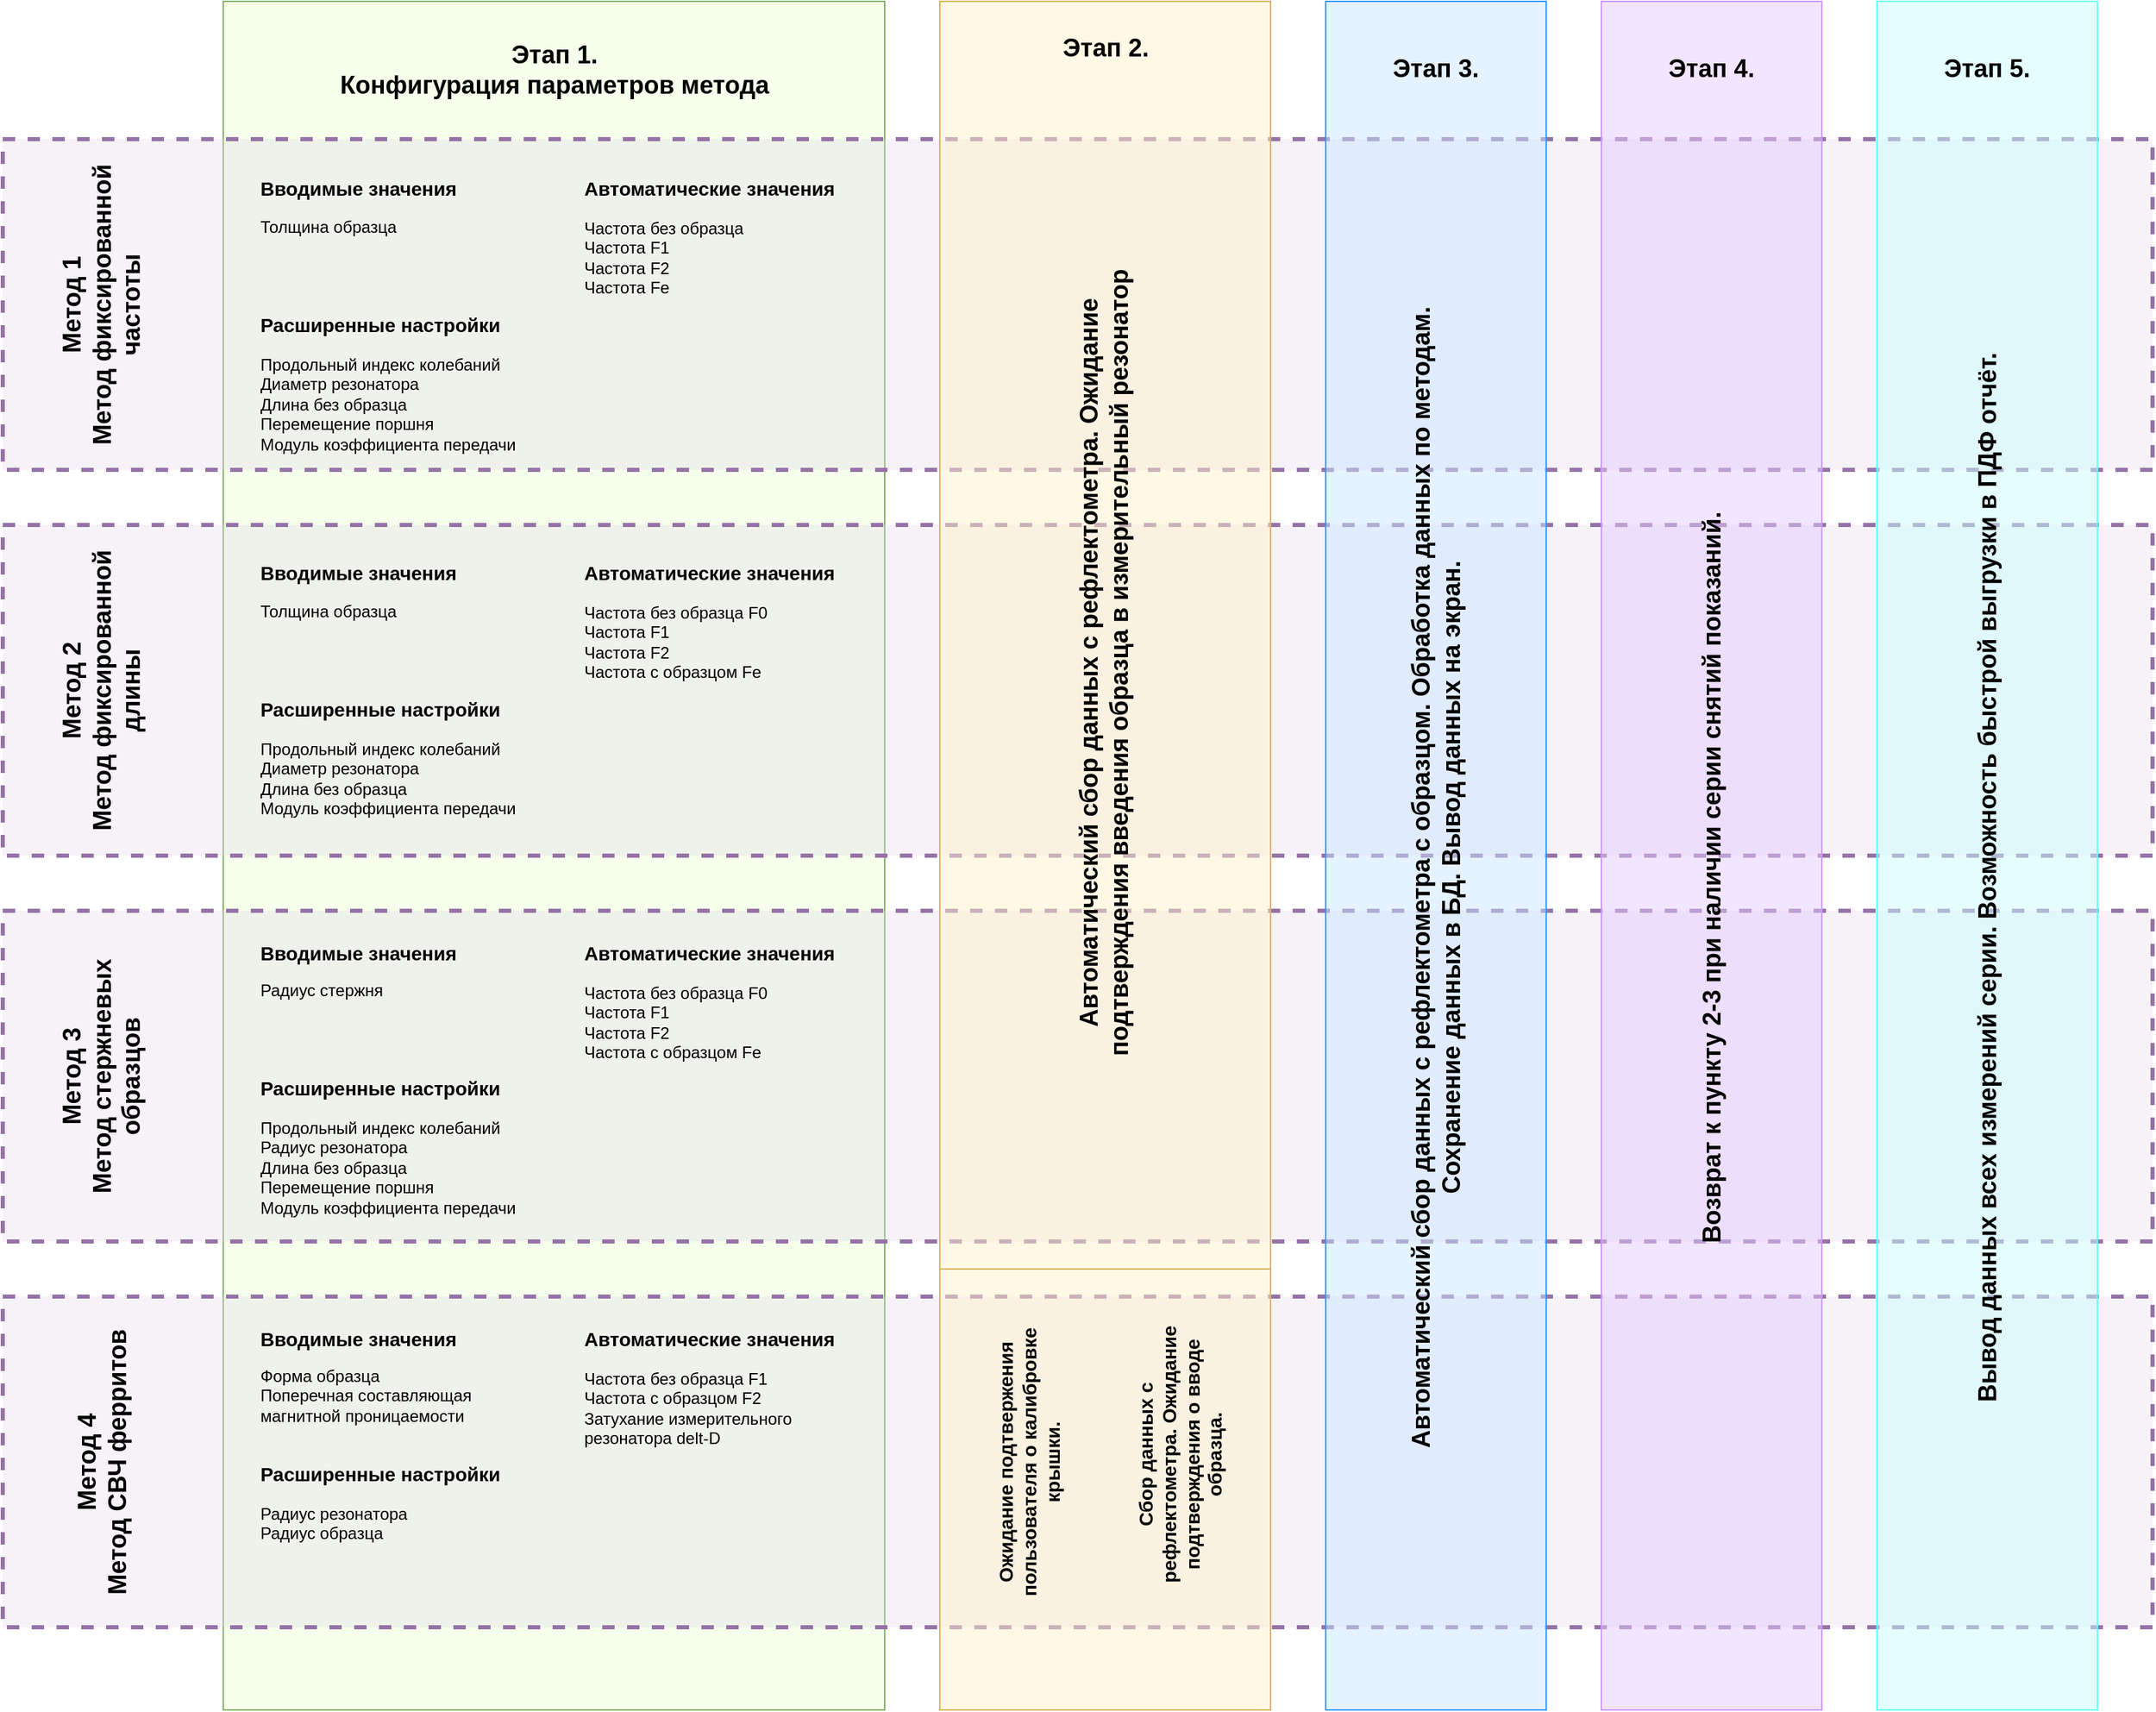 <mxfile version="24.9.1">
  <diagram name="Страница — 1" id="TvHhEs-G3YCBY6WP7gKi">
    <mxGraphModel dx="2049" dy="1130" grid="1" gridSize="10" guides="1" tooltips="1" connect="1" arrows="1" fold="1" page="1" pageScale="1" pageWidth="1654" pageHeight="1169" math="0" shadow="0">
      <root>
        <mxCell id="0" />
        <mxCell id="1" parent="0" />
        <mxCell id="vhINbbezRPUfkJW7kh6c-1" value="" style="rounded=0;whiteSpace=wrap;html=1;fillStyle=solid;fillColor=#E6FFCC;strokeColor=#82b366;strokeOpacity=100;fillOpacity=40;movable=1;resizable=1;rotatable=1;deletable=1;editable=1;locked=0;connectable=1;" vertex="1" parent="1">
          <mxGeometry x="200" y="40" width="480" height="1240" as="geometry" />
        </mxCell>
        <mxCell id="vhINbbezRPUfkJW7kh6c-3" value="" style="rounded=0;whiteSpace=wrap;html=1;fillColor=#e1d5e7;strokeColor=#9673a6;dashed=1;strokeWidth=3;fillOpacity=30;movable=0;resizable=0;rotatable=0;deletable=0;editable=0;locked=1;connectable=0;" vertex="1" parent="1">
          <mxGeometry x="40" y="140" width="1560" height="240" as="geometry" />
        </mxCell>
        <mxCell id="vhINbbezRPUfkJW7kh6c-4" value="" style="rounded=0;whiteSpace=wrap;html=1;fillColor=#e1d5e7;strokeColor=#9673a6;dashed=1;strokeWidth=3;fillOpacity=30;movable=0;resizable=0;rotatable=0;deletable=0;editable=0;locked=1;connectable=0;" vertex="1" parent="1">
          <mxGeometry x="40" y="420" width="1560" height="240" as="geometry" />
        </mxCell>
        <mxCell id="vhINbbezRPUfkJW7kh6c-5" value="" style="rounded=0;whiteSpace=wrap;html=1;fillColor=#e1d5e7;strokeColor=#9673a6;dashed=1;strokeWidth=3;fillOpacity=30;movable=0;resizable=0;rotatable=0;deletable=0;editable=0;locked=1;connectable=0;" vertex="1" parent="1">
          <mxGeometry x="40" y="700" width="1560" height="240" as="geometry" />
        </mxCell>
        <mxCell id="vhINbbezRPUfkJW7kh6c-6" value="" style="rounded=0;whiteSpace=wrap;html=1;fillColor=#e1d5e7;strokeColor=#9673a6;dashed=1;strokeWidth=3;fillOpacity=30;movable=0;resizable=0;rotatable=0;deletable=0;editable=0;locked=1;connectable=0;" vertex="1" parent="1">
          <mxGeometry x="40" y="980" width="1560" height="240" as="geometry" />
        </mxCell>
        <mxCell id="vhINbbezRPUfkJW7kh6c-8" value="Метод 1&lt;div&gt;Метод фиксированной частоты&lt;/div&gt;" style="text;html=1;align=center;verticalAlign=middle;whiteSpace=wrap;rounded=0;fontSize=18;fontStyle=1;rotation=-90;movable=0;resizable=0;rotatable=0;deletable=0;editable=0;locked=1;connectable=0;" vertex="1" parent="1">
          <mxGeometry y="191.25" width="225" height="137.5" as="geometry" />
        </mxCell>
        <mxCell id="vhINbbezRPUfkJW7kh6c-9" value="Метод 2&lt;div&gt;&lt;span style=&quot;background-color: initial;&quot;&gt;Метод фиксированной длины&lt;/span&gt;&lt;/div&gt;" style="text;html=1;align=center;verticalAlign=middle;whiteSpace=wrap;rounded=0;fontSize=18;fontStyle=1;rotation=-90;movable=0;resizable=0;rotatable=0;deletable=0;editable=0;locked=1;connectable=0;" vertex="1" parent="1">
          <mxGeometry y="471.25" width="225" height="137.5" as="geometry" />
        </mxCell>
        <mxCell id="vhINbbezRPUfkJW7kh6c-10" value="Метод 3&lt;div&gt;Метод стержневых образцов&lt;/div&gt;" style="text;html=1;align=center;verticalAlign=middle;whiteSpace=wrap;rounded=0;fontSize=18;fontStyle=1;rotation=-90;movable=0;resizable=0;rotatable=0;deletable=0;editable=0;locked=1;connectable=0;" vertex="1" parent="1">
          <mxGeometry y="751.25" width="225" height="137.5" as="geometry" />
        </mxCell>
        <mxCell id="vhINbbezRPUfkJW7kh6c-11" value="Метод 4&lt;div&gt;Метод СВЧ ферритов&lt;/div&gt;" style="text;html=1;align=center;verticalAlign=middle;whiteSpace=wrap;rounded=0;fontSize=18;fontStyle=1;rotation=-90;movable=0;resizable=0;rotatable=0;deletable=0;editable=0;locked=1;connectable=0;" vertex="1" parent="1">
          <mxGeometry y="1031.25" width="225" height="137.5" as="geometry" />
        </mxCell>
        <mxCell id="vhINbbezRPUfkJW7kh6c-13" value="Вводимые значения" style="text;html=1;align=left;verticalAlign=middle;whiteSpace=wrap;rounded=0;fontStyle=1;fontSize=14;" vertex="1" parent="1">
          <mxGeometry x="225" y="161.25" width="150" height="30" as="geometry" />
        </mxCell>
        <mxCell id="vhINbbezRPUfkJW7kh6c-14" value="Автоматические значения" style="text;html=1;align=left;verticalAlign=middle;whiteSpace=wrap;rounded=0;fontStyle=1;fontSize=14;" vertex="1" parent="1">
          <mxGeometry x="460" y="161.25" width="195" height="30" as="geometry" />
        </mxCell>
        <mxCell id="vhINbbezRPUfkJW7kh6c-15" value="Расширенные настройки" style="text;html=1;align=left;verticalAlign=middle;whiteSpace=wrap;rounded=0;fontStyle=1;fontSize=14;" vertex="1" parent="1">
          <mxGeometry x="225" y="260" width="195" height="30" as="geometry" />
        </mxCell>
        <mxCell id="vhINbbezRPUfkJW7kh6c-16" value="Продольный индекс колебаний&lt;div&gt;Диаметр резонатора&lt;/div&gt;&lt;div&gt;Длина без образца&lt;/div&gt;&lt;div&gt;Перемещение поршня&lt;/div&gt;&lt;div&gt;Модуль коэффициента передачи&lt;/div&gt;" style="text;html=1;align=left;verticalAlign=top;whiteSpace=wrap;rounded=0;" vertex="1" parent="1">
          <mxGeometry x="225" y="290" width="215" height="80" as="geometry" />
        </mxCell>
        <mxCell id="vhINbbezRPUfkJW7kh6c-17" value="Толщина образца" style="text;html=1;align=left;verticalAlign=top;whiteSpace=wrap;rounded=0;" vertex="1" parent="1">
          <mxGeometry x="225" y="190" width="215" height="80" as="geometry" />
        </mxCell>
        <mxCell id="vhINbbezRPUfkJW7kh6c-18" value="Частота без образца&lt;div&gt;Частота F1&lt;/div&gt;&lt;div&gt;Частота F2&lt;/div&gt;&lt;div&gt;Частота Fe&lt;/div&gt;" style="text;html=1;align=left;verticalAlign=top;whiteSpace=wrap;rounded=0;" vertex="1" parent="1">
          <mxGeometry x="460" y="191.25" width="215" height="80" as="geometry" />
        </mxCell>
        <mxCell id="vhINbbezRPUfkJW7kh6c-19" value="Вводимые значения" style="text;html=1;align=left;verticalAlign=middle;whiteSpace=wrap;rounded=0;fontStyle=1;fontSize=14;" vertex="1" parent="1">
          <mxGeometry x="225" y="440" width="150" height="30" as="geometry" />
        </mxCell>
        <mxCell id="vhINbbezRPUfkJW7kh6c-20" value="Автоматические значения" style="text;html=1;align=left;verticalAlign=middle;whiteSpace=wrap;rounded=0;fontStyle=1;fontSize=14;" vertex="1" parent="1">
          <mxGeometry x="460" y="440" width="195" height="30" as="geometry" />
        </mxCell>
        <mxCell id="vhINbbezRPUfkJW7kh6c-21" value="Расширенные настройки" style="text;html=1;align=left;verticalAlign=middle;whiteSpace=wrap;rounded=0;fontStyle=1;fontSize=14;" vertex="1" parent="1">
          <mxGeometry x="225" y="538.75" width="195" height="30" as="geometry" />
        </mxCell>
        <mxCell id="vhINbbezRPUfkJW7kh6c-22" value="Продольный индекс колебаний&lt;div&gt;Диаметр резонатора&lt;/div&gt;&lt;div&gt;Длина без образца&lt;/div&gt;&lt;div&gt;Модуль коэффициента передачи&lt;/div&gt;" style="text;html=1;align=left;verticalAlign=top;whiteSpace=wrap;rounded=0;" vertex="1" parent="1">
          <mxGeometry x="225" y="568.75" width="215" height="80" as="geometry" />
        </mxCell>
        <mxCell id="vhINbbezRPUfkJW7kh6c-23" value="Толщина образца" style="text;html=1;align=left;verticalAlign=top;whiteSpace=wrap;rounded=0;" vertex="1" parent="1">
          <mxGeometry x="225" y="468.75" width="215" height="80" as="geometry" />
        </mxCell>
        <mxCell id="vhINbbezRPUfkJW7kh6c-24" value="Частота без образца F0&lt;div&gt;Частота F1&lt;/div&gt;&lt;div&gt;Частота F2&lt;/div&gt;&lt;div&gt;Частота с образцом Fe&lt;/div&gt;" style="text;html=1;align=left;verticalAlign=top;whiteSpace=wrap;rounded=0;" vertex="1" parent="1">
          <mxGeometry x="460" y="470" width="215" height="80" as="geometry" />
        </mxCell>
        <mxCell id="vhINbbezRPUfkJW7kh6c-25" value="Вводимые значения" style="text;html=1;align=left;verticalAlign=middle;whiteSpace=wrap;rounded=0;fontStyle=1;fontSize=14;" vertex="1" parent="1">
          <mxGeometry x="225" y="715.63" width="150" height="30" as="geometry" />
        </mxCell>
        <mxCell id="vhINbbezRPUfkJW7kh6c-26" value="Автоматические значения" style="text;html=1;align=left;verticalAlign=middle;whiteSpace=wrap;rounded=0;fontStyle=1;fontSize=14;" vertex="1" parent="1">
          <mxGeometry x="460" y="715.63" width="195" height="30" as="geometry" />
        </mxCell>
        <mxCell id="vhINbbezRPUfkJW7kh6c-27" value="Расширенные настройки" style="text;html=1;align=left;verticalAlign=middle;whiteSpace=wrap;rounded=0;fontStyle=1;fontSize=14;" vertex="1" parent="1">
          <mxGeometry x="225" y="814.38" width="195" height="30" as="geometry" />
        </mxCell>
        <mxCell id="vhINbbezRPUfkJW7kh6c-28" value="Продольный индекс колебаний&lt;div&gt;Радиус резонатора&lt;/div&gt;&lt;div&gt;Длина без образца&lt;/div&gt;&lt;div&gt;Перемещение поршня&lt;/div&gt;&lt;div&gt;Модуль коэффициента передачи&lt;/div&gt;" style="text;html=1;align=left;verticalAlign=top;whiteSpace=wrap;rounded=0;" vertex="1" parent="1">
          <mxGeometry x="225" y="844.38" width="215" height="80" as="geometry" />
        </mxCell>
        <mxCell id="vhINbbezRPUfkJW7kh6c-29" value="Радиус стержня" style="text;html=1;align=left;verticalAlign=top;whiteSpace=wrap;rounded=0;" vertex="1" parent="1">
          <mxGeometry x="225" y="744.38" width="215" height="80" as="geometry" />
        </mxCell>
        <mxCell id="vhINbbezRPUfkJW7kh6c-30" value="Частота без образца F0&lt;div&gt;Частота F1&lt;/div&gt;&lt;div&gt;Частота F2&lt;/div&gt;&lt;div&gt;Частота с образцом Fe&lt;/div&gt;" style="text;html=1;align=left;verticalAlign=top;whiteSpace=wrap;rounded=0;" vertex="1" parent="1">
          <mxGeometry x="460" y="745.63" width="215" height="80" as="geometry" />
        </mxCell>
        <mxCell id="vhINbbezRPUfkJW7kh6c-31" value="Вводимые значения" style="text;html=1;align=left;verticalAlign=middle;whiteSpace=wrap;rounded=0;fontStyle=1;fontSize=14;" vertex="1" parent="1">
          <mxGeometry x="225" y="995.63" width="150" height="30" as="geometry" />
        </mxCell>
        <mxCell id="vhINbbezRPUfkJW7kh6c-32" value="Автоматические значения" style="text;html=1;align=left;verticalAlign=middle;whiteSpace=wrap;rounded=0;fontStyle=1;fontSize=14;" vertex="1" parent="1">
          <mxGeometry x="460" y="995.63" width="195" height="30" as="geometry" />
        </mxCell>
        <mxCell id="vhINbbezRPUfkJW7kh6c-33" value="Расширенные настройки" style="text;html=1;align=left;verticalAlign=middle;whiteSpace=wrap;rounded=0;fontStyle=1;fontSize=14;" vertex="1" parent="1">
          <mxGeometry x="225" y="1094.38" width="195" height="30" as="geometry" />
        </mxCell>
        <mxCell id="vhINbbezRPUfkJW7kh6c-34" value="&lt;div&gt;Радиус резонатора&lt;/div&gt;&lt;div&gt;Радиус образца&lt;/div&gt;&lt;div&gt;&lt;br&gt;&lt;/div&gt;" style="text;html=1;align=left;verticalAlign=top;whiteSpace=wrap;rounded=0;" vertex="1" parent="1">
          <mxGeometry x="225" y="1124.38" width="215" height="80" as="geometry" />
        </mxCell>
        <mxCell id="vhINbbezRPUfkJW7kh6c-35" value="Форма образца&lt;div&gt;Поперечная составляющая магнитной проницаемости&amp;nbsp;&lt;/div&gt;" style="text;html=1;align=left;verticalAlign=top;whiteSpace=wrap;rounded=0;" vertex="1" parent="1">
          <mxGeometry x="225" y="1024.38" width="215" height="65.62" as="geometry" />
        </mxCell>
        <mxCell id="vhINbbezRPUfkJW7kh6c-36" value="Частота без образца F1&lt;div&gt;Частота c образцом F2&lt;/div&gt;&lt;div&gt;Затухание измерительного резонатора delt-D&lt;/div&gt;" style="text;html=1;align=left;verticalAlign=top;whiteSpace=wrap;rounded=0;" vertex="1" parent="1">
          <mxGeometry x="460" y="1025.63" width="215" height="80" as="geometry" />
        </mxCell>
        <mxCell id="vhINbbezRPUfkJW7kh6c-2" value="Этап 1.&lt;div&gt;Конфигурация параметров метода&lt;/div&gt;" style="text;html=1;align=center;verticalAlign=middle;whiteSpace=wrap;rounded=0;fontStyle=1;fontSize=18;movable=1;resizable=1;rotatable=1;deletable=1;editable=1;locked=0;connectable=1;" vertex="1" parent="1">
          <mxGeometry x="257.5" y="50" width="365" height="80" as="geometry" />
        </mxCell>
        <mxCell id="vhINbbezRPUfkJW7kh6c-43" value="" style="group" vertex="1" connectable="0" parent="1">
          <mxGeometry x="720" y="40" width="688.75" height="920" as="geometry" />
        </mxCell>
        <mxCell id="vhINbbezRPUfkJW7kh6c-37" value="" style="rounded=0;whiteSpace=wrap;html=1;fillColor=#FFF2CC;strokeColor=#d6b656;imageWidth=24;fillOpacity=50;" vertex="1" parent="vhINbbezRPUfkJW7kh6c-43">
          <mxGeometry width="240" height="920" as="geometry" />
        </mxCell>
        <mxCell id="vhINbbezRPUfkJW7kh6c-41" value="Этап 2.&lt;div&gt;&lt;br&gt;&lt;/div&gt;" style="text;html=1;align=center;verticalAlign=middle;whiteSpace=wrap;rounded=0;fontStyle=1;fontSize=18;movable=1;resizable=1;rotatable=1;deletable=1;editable=1;locked=0;connectable=1;" vertex="1" parent="vhINbbezRPUfkJW7kh6c-43">
          <mxGeometry x="34.688" y="14.839" width="170.625" height="59.355" as="geometry" />
        </mxCell>
        <mxCell id="vhINbbezRPUfkJW7kh6c-42" value="Автоматический сбор данных с рефлектометра. Ожидание подтверждения введения образца в измерительный резонатор" style="text;html=1;align=center;verticalAlign=middle;whiteSpace=wrap;rounded=0;fontStyle=1;fontSize=18;movable=1;resizable=1;rotatable=1;deletable=1;editable=1;locked=0;connectable=1;rotation=-90;" vertex="1" parent="vhINbbezRPUfkJW7kh6c-43">
          <mxGeometry x="-209.38" y="430" width="658.75" height="100.65" as="geometry" />
        </mxCell>
        <mxCell id="vhINbbezRPUfkJW7kh6c-44" value="" style="group;fillColor=#CCE5FF;strokeColor=#3399FF;fillOpacity=50;" vertex="1" connectable="0" parent="1">
          <mxGeometry x="1000" y="40" width="160" height="1240" as="geometry" />
        </mxCell>
        <mxCell id="vhINbbezRPUfkJW7kh6c-46" value="Этап 3.&lt;div&gt;&lt;br&gt;&lt;/div&gt;" style="text;html=1;align=center;verticalAlign=middle;whiteSpace=wrap;rounded=0;fontStyle=1;fontSize=18;movable=1;resizable=1;rotatable=1;deletable=1;editable=1;locked=0;connectable=1;" vertex="1" parent="vhINbbezRPUfkJW7kh6c-44">
          <mxGeometry x="31.25" y="20" width="97.5" height="80" as="geometry" />
        </mxCell>
        <mxCell id="vhINbbezRPUfkJW7kh6c-47" value="Автоматический сбор данных с рефлектометра с образцом. Обработка данных по методам. Сохранение данных в БД. Вывод данных на экран." style="text;html=1;align=center;verticalAlign=middle;whiteSpace=wrap;rounded=0;fontStyle=1;fontSize=18;movable=1;resizable=1;rotatable=1;deletable=1;editable=1;locked=0;connectable=1;rotation=-90;" vertex="1" parent="vhINbbezRPUfkJW7kh6c-44">
          <mxGeometry x="-370" y="595.63" width="900" height="80" as="geometry" />
        </mxCell>
        <mxCell id="vhINbbezRPUfkJW7kh6c-48" value="" style="rounded=0;whiteSpace=wrap;html=1;fillColor=#FFF2CC;strokeColor=#d6b656;imageWidth=24;fillOpacity=50;" vertex="1" parent="1">
          <mxGeometry x="720" y="960" width="240" height="320" as="geometry" />
        </mxCell>
        <mxCell id="vhINbbezRPUfkJW7kh6c-49" value="Ожидание подтвержения пользователя о калибровке крышки." style="text;html=1;align=center;verticalAlign=middle;whiteSpace=wrap;rounded=0;fontStyle=1;fontSize=14;rotation=-90;" vertex="1" parent="1">
          <mxGeometry x="680" y="1070" width="210" height="60" as="geometry" />
        </mxCell>
        <mxCell id="vhINbbezRPUfkJW7kh6c-50" value="Сбор данных с рефлектометра. Ожидание подтверждения о вводе образца." style="text;html=1;align=center;verticalAlign=middle;whiteSpace=wrap;rounded=0;fontStyle=1;fontSize=14;rotation=-90;" vertex="1" parent="1">
          <mxGeometry x="790" y="1064.38" width="210" height="60" as="geometry" />
        </mxCell>
        <mxCell id="vhINbbezRPUfkJW7kh6c-51" value="" style="group;fillColor=#E5CCFF;strokeColor=#CC99FF;fillOpacity=50;" vertex="1" connectable="0" parent="1">
          <mxGeometry x="1200" y="40" width="160" height="1240" as="geometry" />
        </mxCell>
        <mxCell id="vhINbbezRPUfkJW7kh6c-52" value="Этап 4.&lt;div&gt;&lt;br&gt;&lt;/div&gt;" style="text;html=1;align=center;verticalAlign=middle;whiteSpace=wrap;rounded=0;fontStyle=1;fontSize=18;movable=1;resizable=1;rotatable=1;deletable=1;editable=1;locked=0;connectable=1;" vertex="1" parent="vhINbbezRPUfkJW7kh6c-51">
          <mxGeometry x="31.25" y="20" width="97.5" height="80" as="geometry" />
        </mxCell>
        <mxCell id="vhINbbezRPUfkJW7kh6c-53" value="Возврат к пункту 2-3 при наличии серии снятий показаний." style="text;html=1;align=center;verticalAlign=middle;whiteSpace=wrap;rounded=0;fontStyle=1;fontSize=18;movable=1;resizable=1;rotatable=1;deletable=1;editable=1;locked=0;connectable=1;rotation=-90;" vertex="1" parent="vhINbbezRPUfkJW7kh6c-51">
          <mxGeometry x="-370" y="595.63" width="900" height="80" as="geometry" />
        </mxCell>
        <mxCell id="vhINbbezRPUfkJW7kh6c-54" value="" style="group;fillColor=#CCFFFF;strokeColor=#66FFFF;fillOpacity=50;" vertex="1" connectable="0" parent="1">
          <mxGeometry x="1400" y="40" width="160" height="1240" as="geometry" />
        </mxCell>
        <mxCell id="vhINbbezRPUfkJW7kh6c-55" value="Этап 5.&lt;div&gt;&lt;br&gt;&lt;/div&gt;" style="text;html=1;align=center;verticalAlign=middle;whiteSpace=wrap;rounded=0;fontStyle=1;fontSize=18;movable=1;resizable=1;rotatable=1;deletable=1;editable=1;locked=0;connectable=1;" vertex="1" parent="vhINbbezRPUfkJW7kh6c-54">
          <mxGeometry x="31.25" y="20" width="97.5" height="80" as="geometry" />
        </mxCell>
        <mxCell id="vhINbbezRPUfkJW7kh6c-56" value="Вывод данных всех измерений серии. Возможность быстрой выгрузки в ПДФ отчёт." style="text;html=1;align=center;verticalAlign=middle;whiteSpace=wrap;rounded=0;fontStyle=1;fontSize=18;movable=1;resizable=1;rotatable=1;deletable=1;editable=1;locked=0;connectable=1;rotation=-90;" vertex="1" parent="vhINbbezRPUfkJW7kh6c-54">
          <mxGeometry x="-370" y="595.63" width="900" height="80" as="geometry" />
        </mxCell>
      </root>
    </mxGraphModel>
  </diagram>
</mxfile>
